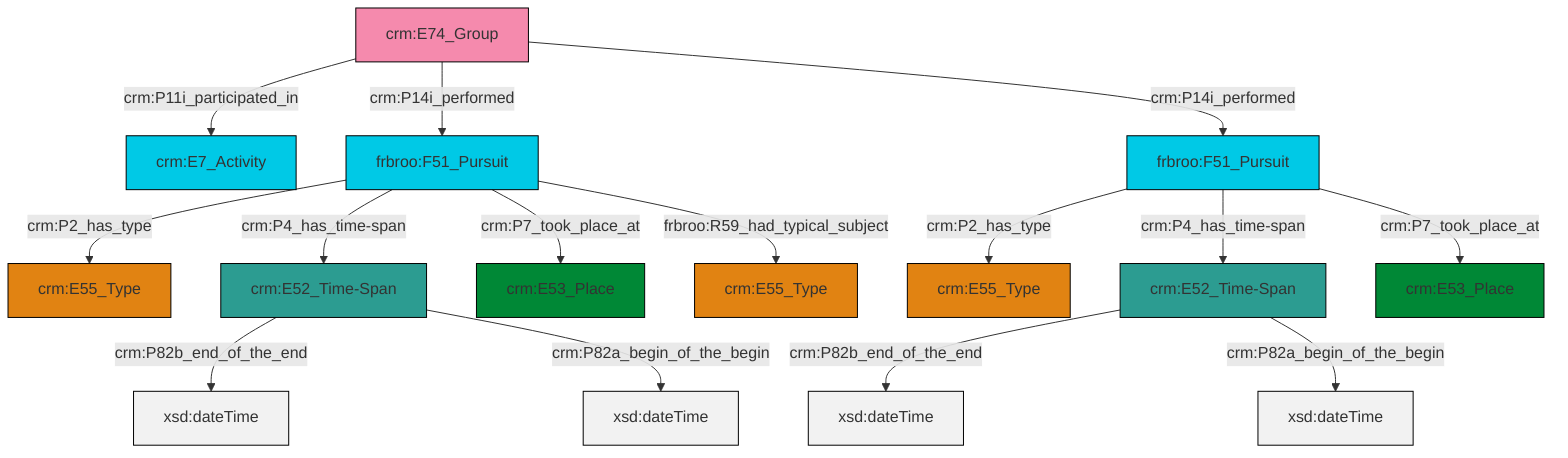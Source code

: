 graph TD
classDef Literal fill:#f2f2f2,stroke:#000000;
classDef CRM_Entity fill:#FFFFFF,stroke:#000000;
classDef Temporal_Entity fill:#00C9E6, stroke:#000000;
classDef Type fill:#E18312, stroke:#000000;
classDef Time-Span fill:#2C9C91, stroke:#000000;
classDef Appellation fill:#FFEB7F, stroke:#000000;
classDef Place fill:#008836, stroke:#000000;
classDef Persistent_Item fill:#B266B2, stroke:#000000;
classDef Conceptual_Object fill:#FFD700, stroke:#000000;
classDef Physical_Thing fill:#D2B48C, stroke:#000000;
classDef Actor fill:#f58aad, stroke:#000000;
classDef PC_Classes fill:#4ce600, stroke:#000000;
classDef Multi fill:#cccccc,stroke:#000000;

6["frbroo:F51_Pursuit"]:::Temporal_Entity -->|crm:P2_has_type| 4["crm:E55_Type"]:::Type
10["crm:E52_Time-Span"]:::Time-Span -->|crm:P82b_end_of_the_end| 11[xsd:dateTime]:::Literal
10["crm:E52_Time-Span"]:::Time-Span -->|crm:P82a_begin_of_the_begin| 12[xsd:dateTime]:::Literal
13["crm:E74_Group"]:::Actor -->|crm:P11i_participated_in| 2["crm:E7_Activity"]:::Temporal_Entity
15["frbroo:F51_Pursuit"]:::Temporal_Entity -->|crm:P2_has_type| 8["crm:E55_Type"]:::Type
20["crm:E52_Time-Span"]:::Time-Span -->|crm:P82b_end_of_the_end| 21[xsd:dateTime]:::Literal
15["frbroo:F51_Pursuit"]:::Temporal_Entity -->|crm:P4_has_time-span| 20["crm:E52_Time-Span"]:::Time-Span
6["frbroo:F51_Pursuit"]:::Temporal_Entity -->|crm:P4_has_time-span| 10["crm:E52_Time-Span"]:::Time-Span
15["frbroo:F51_Pursuit"]:::Temporal_Entity -->|crm:P7_took_place_at| 23["crm:E53_Place"]:::Place
13["crm:E74_Group"]:::Actor -->|crm:P14i_performed| 15["frbroo:F51_Pursuit"]:::Temporal_Entity
6["frbroo:F51_Pursuit"]:::Temporal_Entity -->|crm:P7_took_place_at| 17["crm:E53_Place"]:::Place
15["frbroo:F51_Pursuit"]:::Temporal_Entity -->|frbroo:R59_had_typical_subject| 0["crm:E55_Type"]:::Type
20["crm:E52_Time-Span"]:::Time-Span -->|crm:P82a_begin_of_the_begin| 26[xsd:dateTime]:::Literal
13["crm:E74_Group"]:::Actor -->|crm:P14i_performed| 6["frbroo:F51_Pursuit"]:::Temporal_Entity